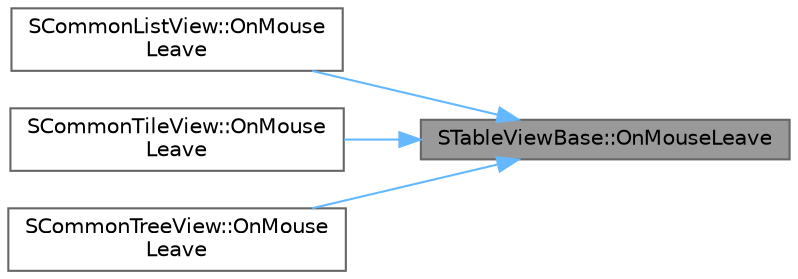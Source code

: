 digraph "STableViewBase::OnMouseLeave"
{
 // INTERACTIVE_SVG=YES
 // LATEX_PDF_SIZE
  bgcolor="transparent";
  edge [fontname=Helvetica,fontsize=10,labelfontname=Helvetica,labelfontsize=10];
  node [fontname=Helvetica,fontsize=10,shape=box,height=0.2,width=0.4];
  rankdir="RL";
  Node1 [id="Node000001",label="STableViewBase::OnMouseLeave",height=0.2,width=0.4,color="gray40", fillcolor="grey60", style="filled", fontcolor="black",tooltip="The system will use this event to notify a widget that the cursor has left it."];
  Node1 -> Node2 [id="edge1_Node000001_Node000002",dir="back",color="steelblue1",style="solid",tooltip=" "];
  Node2 [id="Node000002",label="SCommonListView::OnMouse\lLeave",height=0.2,width=0.4,color="grey40", fillcolor="white", style="filled",URL="$df/d1b/classSCommonListView.html#a15160ca9e2b335a1b293dbdd099aad79",tooltip="The system will use this event to notify a widget that the cursor has left it."];
  Node1 -> Node3 [id="edge2_Node000001_Node000003",dir="back",color="steelblue1",style="solid",tooltip=" "];
  Node3 [id="Node000003",label="SCommonTileView::OnMouse\lLeave",height=0.2,width=0.4,color="grey40", fillcolor="white", style="filled",URL="$d4/d4a/classSCommonTileView.html#a50de4645e181c965807857ef874c7230",tooltip="The system will use this event to notify a widget that the cursor has left it."];
  Node1 -> Node4 [id="edge3_Node000001_Node000004",dir="back",color="steelblue1",style="solid",tooltip=" "];
  Node4 [id="Node000004",label="SCommonTreeView::OnMouse\lLeave",height=0.2,width=0.4,color="grey40", fillcolor="white", style="filled",URL="$d8/dcf/classSCommonTreeView.html#ac6ca9ee084a6d5204d396662dd26e04f",tooltip="The system will use this event to notify a widget that the cursor has left it."];
}
